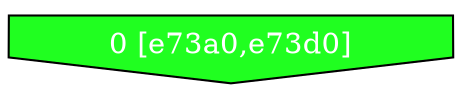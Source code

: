 diGraph libnss3{
	libnss3_0  [style=filled fillcolor="#20FF20" fontcolor="#ffffff" shape=invhouse label="0 [e73a0,e73d0]"]


}